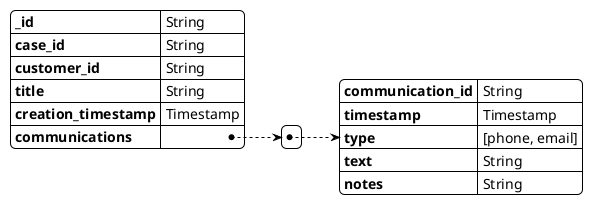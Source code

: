 @startyaml
<style>
yamlDiagram {
  BackGroundColor white
  LineThickness 1
  LineColor black
}
</style>

_id: String
case_id: String
customer_id: String
title: String
creation_timestamp: Timestamp
communications:
    - communication_id: String
      timestamp: Timestamp
      type: [phone, email]
      text: String
      notes: String

@endyaml
